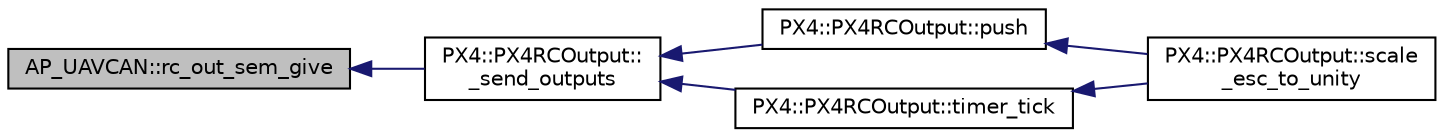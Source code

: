 digraph "AP_UAVCAN::rc_out_sem_give"
{
 // INTERACTIVE_SVG=YES
  edge [fontname="Helvetica",fontsize="10",labelfontname="Helvetica",labelfontsize="10"];
  node [fontname="Helvetica",fontsize="10",shape=record];
  rankdir="LR";
  Node1 [label="AP_UAVCAN::rc_out_sem_give",height=0.2,width=0.4,color="black", fillcolor="grey75", style="filled", fontcolor="black"];
  Node1 -> Node2 [dir="back",color="midnightblue",fontsize="10",style="solid",fontname="Helvetica"];
  Node2 [label="PX4::PX4RCOutput::\l_send_outputs",height=0.2,width=0.4,color="black", fillcolor="white", style="filled",URL="$classPX4_1_1PX4RCOutput.html#acbefd801e31b8e08dfe86b386cc15188"];
  Node2 -> Node3 [dir="back",color="midnightblue",fontsize="10",style="solid",fontname="Helvetica"];
  Node3 [label="PX4::PX4RCOutput::push",height=0.2,width=0.4,color="black", fillcolor="white", style="filled",URL="$classPX4_1_1PX4RCOutput.html#a1437805c47564fce4856328ba781a856"];
  Node3 -> Node4 [dir="back",color="midnightblue",fontsize="10",style="solid",fontname="Helvetica"];
  Node4 [label="PX4::PX4RCOutput::scale\l_esc_to_unity",height=0.2,width=0.4,color="black", fillcolor="white", style="filled",URL="$classPX4_1_1PX4RCOutput.html#a80a7c949d64a1bce8ddaab21a0df8bb6"];
  Node2 -> Node5 [dir="back",color="midnightblue",fontsize="10",style="solid",fontname="Helvetica"];
  Node5 [label="PX4::PX4RCOutput::timer_tick",height=0.2,width=0.4,color="black", fillcolor="white", style="filled",URL="$classPX4_1_1PX4RCOutput.html#aa9faf25a53e8989be0de479491a7b6c8"];
  Node5 -> Node4 [dir="back",color="midnightblue",fontsize="10",style="solid",fontname="Helvetica"];
}
